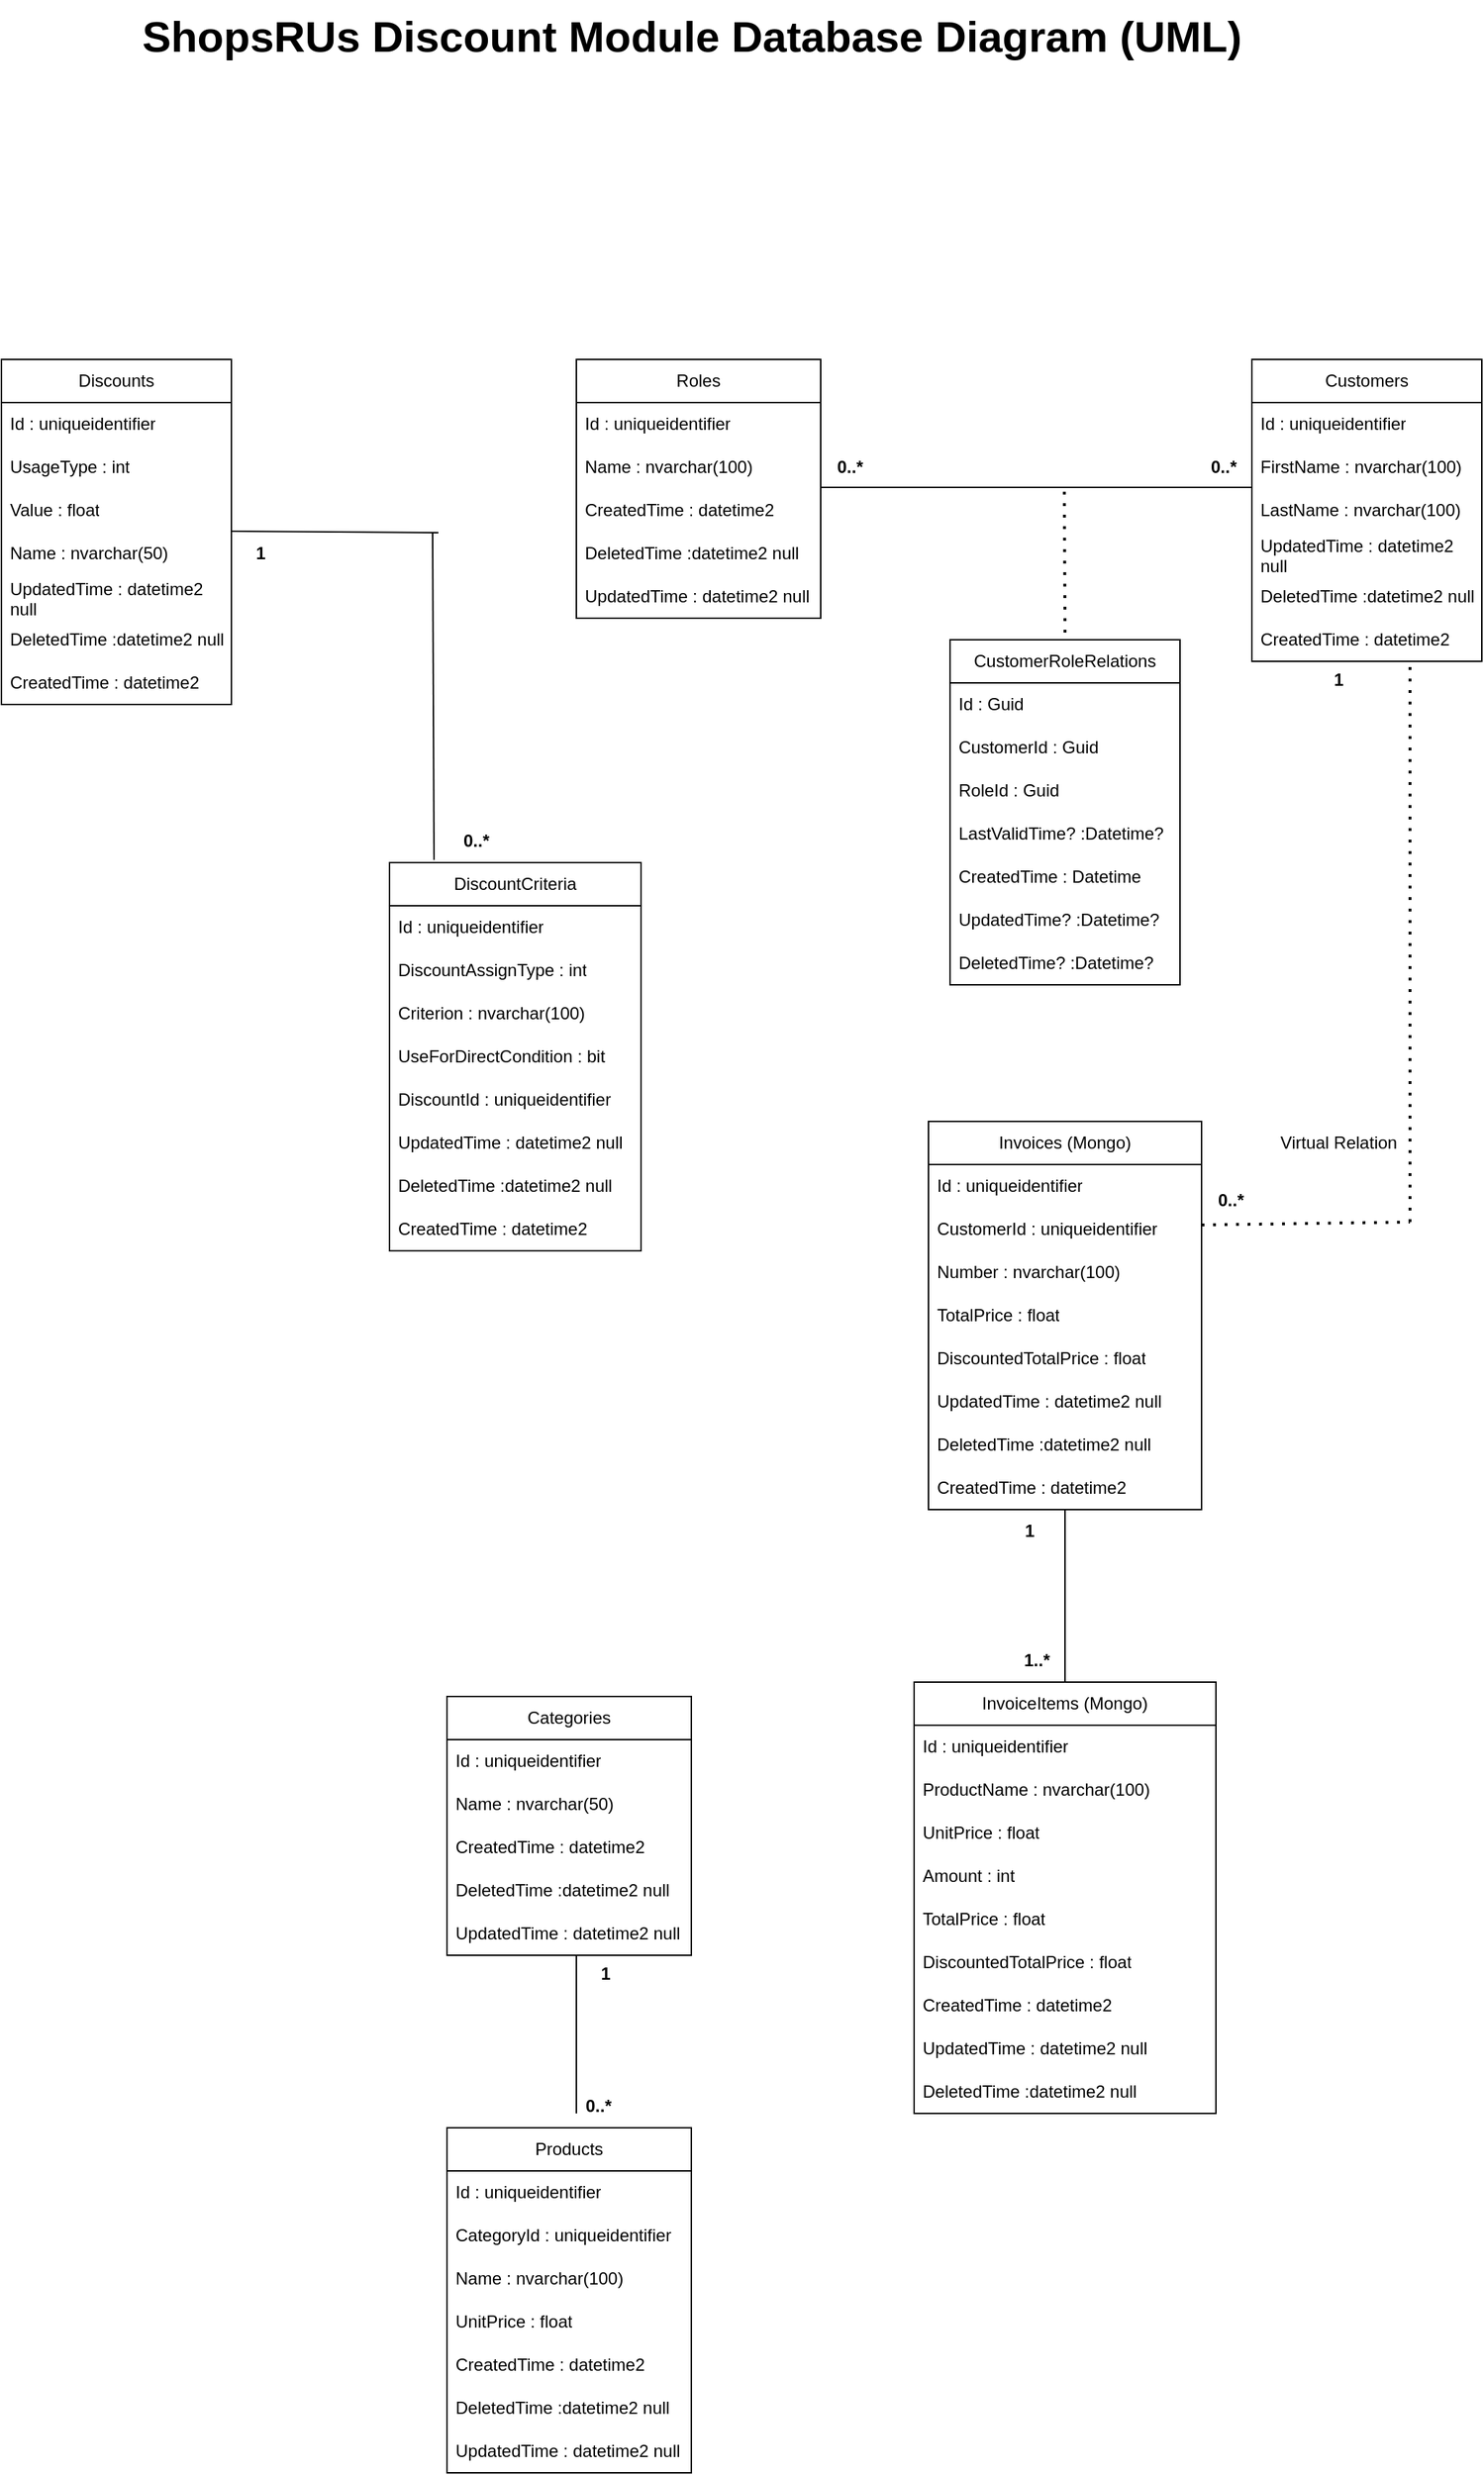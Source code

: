 <mxfile version="22.1.5" type="device">
  <diagram name="Sayfa -1" id="7qxXztBGcV34k3pvfBL3">
    <mxGraphModel dx="1434" dy="750" grid="1" gridSize="10" guides="1" tooltips="1" connect="1" arrows="1" fold="1" page="1" pageScale="1" pageWidth="827" pageHeight="1169" math="0" shadow="0">
      <root>
        <mxCell id="0" />
        <mxCell id="1" parent="0" />
        <mxCell id="mPeZ0wH-B78tG0vEsMiY-11" value="Roles" style="swimlane;fontStyle=0;childLayout=stackLayout;horizontal=1;startSize=30;horizontalStack=0;resizeParent=1;resizeParentMax=0;resizeLast=0;collapsible=1;marginBottom=0;whiteSpace=wrap;html=1;" parent="1" vertex="1">
          <mxGeometry x="470" y="290" width="170" height="180" as="geometry" />
        </mxCell>
        <mxCell id="mPeZ0wH-B78tG0vEsMiY-12" value="Id : uniqueidentifier" style="text;strokeColor=none;fillColor=none;align=left;verticalAlign=middle;spacingLeft=4;spacingRight=4;overflow=hidden;points=[[0,0.5],[1,0.5]];portConstraint=eastwest;rotatable=0;whiteSpace=wrap;html=1;" parent="mPeZ0wH-B78tG0vEsMiY-11" vertex="1">
          <mxGeometry y="30" width="170" height="30" as="geometry" />
        </mxCell>
        <mxCell id="mPeZ0wH-B78tG0vEsMiY-16" value="Name : nvarchar(100)" style="text;strokeColor=none;fillColor=none;align=left;verticalAlign=middle;spacingLeft=4;spacingRight=4;overflow=hidden;points=[[0,0.5],[1,0.5]];portConstraint=eastwest;rotatable=0;whiteSpace=wrap;html=1;" parent="mPeZ0wH-B78tG0vEsMiY-11" vertex="1">
          <mxGeometry y="60" width="170" height="30" as="geometry" />
        </mxCell>
        <mxCell id="mPeZ0wH-B78tG0vEsMiY-35" value="CreatedTime :&amp;nbsp;datetime2" style="text;strokeColor=none;fillColor=none;align=left;verticalAlign=middle;spacingLeft=4;spacingRight=4;overflow=hidden;points=[[0,0.5],[1,0.5]];portConstraint=eastwest;rotatable=0;whiteSpace=wrap;html=1;" parent="mPeZ0wH-B78tG0vEsMiY-11" vertex="1">
          <mxGeometry y="90" width="170" height="30" as="geometry" />
        </mxCell>
        <mxCell id="mPeZ0wH-B78tG0vEsMiY-37" value="DeletedTime :datetime2 null" style="text;strokeColor=none;fillColor=none;align=left;verticalAlign=middle;spacingLeft=4;spacingRight=4;overflow=hidden;points=[[0,0.5],[1,0.5]];portConstraint=eastwest;rotatable=0;whiteSpace=wrap;html=1;" parent="mPeZ0wH-B78tG0vEsMiY-11" vertex="1">
          <mxGeometry y="120" width="170" height="30" as="geometry" />
        </mxCell>
        <mxCell id="mPeZ0wH-B78tG0vEsMiY-36" value="UpdatedTime :&amp;nbsp;datetime2 null" style="text;strokeColor=none;fillColor=none;align=left;verticalAlign=middle;spacingLeft=4;spacingRight=4;overflow=hidden;points=[[0,0.5],[1,0.5]];portConstraint=eastwest;rotatable=0;whiteSpace=wrap;html=1;" parent="mPeZ0wH-B78tG0vEsMiY-11" vertex="1">
          <mxGeometry y="150" width="170" height="30" as="geometry" />
        </mxCell>
        <mxCell id="mPeZ0wH-B78tG0vEsMiY-24" value="CustomerRoleRelations" style="swimlane;fontStyle=0;childLayout=stackLayout;horizontal=1;startSize=30;horizontalStack=0;resizeParent=1;resizeParentMax=0;resizeLast=0;collapsible=1;marginBottom=0;whiteSpace=wrap;html=1;" parent="1" vertex="1">
          <mxGeometry x="730" y="485" width="160" height="240" as="geometry" />
        </mxCell>
        <mxCell id="mPeZ0wH-B78tG0vEsMiY-25" value="Id : Guid" style="text;strokeColor=none;fillColor=none;align=left;verticalAlign=middle;spacingLeft=4;spacingRight=4;overflow=hidden;points=[[0,0.5],[1,0.5]];portConstraint=eastwest;rotatable=0;whiteSpace=wrap;html=1;" parent="mPeZ0wH-B78tG0vEsMiY-24" vertex="1">
          <mxGeometry y="30" width="160" height="30" as="geometry" />
        </mxCell>
        <mxCell id="mPeZ0wH-B78tG0vEsMiY-26" value="CustomerId : Guid" style="text;strokeColor=none;fillColor=none;align=left;verticalAlign=middle;spacingLeft=4;spacingRight=4;overflow=hidden;points=[[0,0.5],[1,0.5]];portConstraint=eastwest;rotatable=0;whiteSpace=wrap;html=1;" parent="mPeZ0wH-B78tG0vEsMiY-24" vertex="1">
          <mxGeometry y="60" width="160" height="30" as="geometry" />
        </mxCell>
        <mxCell id="mPeZ0wH-B78tG0vEsMiY-30" value="RoleId : Guid" style="text;strokeColor=none;fillColor=none;align=left;verticalAlign=middle;spacingLeft=4;spacingRight=4;overflow=hidden;points=[[0,0.5],[1,0.5]];portConstraint=eastwest;rotatable=0;whiteSpace=wrap;html=1;" parent="mPeZ0wH-B78tG0vEsMiY-24" vertex="1">
          <mxGeometry y="90" width="160" height="30" as="geometry" />
        </mxCell>
        <mxCell id="mPeZ0wH-B78tG0vEsMiY-31" value="LastValidTime? :Datetime?" style="text;strokeColor=none;fillColor=none;align=left;verticalAlign=middle;spacingLeft=4;spacingRight=4;overflow=hidden;points=[[0,0.5],[1,0.5]];portConstraint=eastwest;rotatable=0;whiteSpace=wrap;html=1;" parent="mPeZ0wH-B78tG0vEsMiY-24" vertex="1">
          <mxGeometry y="120" width="160" height="30" as="geometry" />
        </mxCell>
        <mxCell id="mPeZ0wH-B78tG0vEsMiY-27" value="CreatedTime : Datetime" style="text;strokeColor=none;fillColor=none;align=left;verticalAlign=middle;spacingLeft=4;spacingRight=4;overflow=hidden;points=[[0,0.5],[1,0.5]];portConstraint=eastwest;rotatable=0;whiteSpace=wrap;html=1;" parent="mPeZ0wH-B78tG0vEsMiY-24" vertex="1">
          <mxGeometry y="150" width="160" height="30" as="geometry" />
        </mxCell>
        <mxCell id="mPeZ0wH-B78tG0vEsMiY-28" value="UpdatedTime? :Datetime?" style="text;strokeColor=none;fillColor=none;align=left;verticalAlign=middle;spacingLeft=4;spacingRight=4;overflow=hidden;points=[[0,0.5],[1,0.5]];portConstraint=eastwest;rotatable=0;whiteSpace=wrap;html=1;" parent="mPeZ0wH-B78tG0vEsMiY-24" vertex="1">
          <mxGeometry y="180" width="160" height="30" as="geometry" />
        </mxCell>
        <mxCell id="mPeZ0wH-B78tG0vEsMiY-29" value="DeletedTime? :Datetime?" style="text;strokeColor=none;fillColor=none;align=left;verticalAlign=middle;spacingLeft=4;spacingRight=4;overflow=hidden;points=[[0,0.5],[1,0.5]];portConstraint=eastwest;rotatable=0;whiteSpace=wrap;html=1;" parent="mPeZ0wH-B78tG0vEsMiY-24" vertex="1">
          <mxGeometry y="210" width="160" height="30" as="geometry" />
        </mxCell>
        <mxCell id="mPeZ0wH-B78tG0vEsMiY-56" value="Customers" style="swimlane;fontStyle=0;childLayout=stackLayout;horizontal=1;startSize=30;horizontalStack=0;resizeParent=1;resizeParentMax=0;resizeLast=0;collapsible=1;marginBottom=0;whiteSpace=wrap;html=1;" parent="1" vertex="1">
          <mxGeometry x="940" y="290" width="160" height="210" as="geometry" />
        </mxCell>
        <mxCell id="mPeZ0wH-B78tG0vEsMiY-57" value="Id : uniqueidentifier" style="text;strokeColor=none;fillColor=none;align=left;verticalAlign=middle;spacingLeft=4;spacingRight=4;overflow=hidden;points=[[0,0.5],[1,0.5]];portConstraint=eastwest;rotatable=0;whiteSpace=wrap;html=1;" parent="mPeZ0wH-B78tG0vEsMiY-56" vertex="1">
          <mxGeometry y="30" width="160" height="30" as="geometry" />
        </mxCell>
        <mxCell id="mPeZ0wH-B78tG0vEsMiY-61" value="FirstName : nvarchar(100)" style="text;strokeColor=none;fillColor=none;align=left;verticalAlign=middle;spacingLeft=4;spacingRight=4;overflow=hidden;points=[[0,0.5],[1,0.5]];portConstraint=eastwest;rotatable=0;whiteSpace=wrap;html=1;" parent="mPeZ0wH-B78tG0vEsMiY-56" vertex="1">
          <mxGeometry y="60" width="160" height="30" as="geometry" />
        </mxCell>
        <mxCell id="mPeZ0wH-B78tG0vEsMiY-68" value="LastName : nvarchar(100)" style="text;strokeColor=none;fillColor=none;align=left;verticalAlign=middle;spacingLeft=4;spacingRight=4;overflow=hidden;points=[[0,0.5],[1,0.5]];portConstraint=eastwest;rotatable=0;whiteSpace=wrap;html=1;" parent="mPeZ0wH-B78tG0vEsMiY-56" vertex="1">
          <mxGeometry y="90" width="160" height="30" as="geometry" />
        </mxCell>
        <mxCell id="mPeZ0wH-B78tG0vEsMiY-58" value="UpdatedTime :&amp;nbsp;datetime2 null" style="text;strokeColor=none;fillColor=none;align=left;verticalAlign=middle;spacingLeft=4;spacingRight=4;overflow=hidden;points=[[0,0.5],[1,0.5]];portConstraint=eastwest;rotatable=0;whiteSpace=wrap;html=1;" parent="mPeZ0wH-B78tG0vEsMiY-56" vertex="1">
          <mxGeometry y="120" width="160" height="30" as="geometry" />
        </mxCell>
        <mxCell id="mPeZ0wH-B78tG0vEsMiY-59" value="DeletedTime :datetime2 null" style="text;strokeColor=none;fillColor=none;align=left;verticalAlign=middle;spacingLeft=4;spacingRight=4;overflow=hidden;points=[[0,0.5],[1,0.5]];portConstraint=eastwest;rotatable=0;whiteSpace=wrap;html=1;" parent="mPeZ0wH-B78tG0vEsMiY-56" vertex="1">
          <mxGeometry y="150" width="160" height="30" as="geometry" />
        </mxCell>
        <mxCell id="mPeZ0wH-B78tG0vEsMiY-60" value="CreatedTime :&amp;nbsp;datetime2" style="text;strokeColor=none;fillColor=none;align=left;verticalAlign=middle;spacingLeft=4;spacingRight=4;overflow=hidden;points=[[0,0.5],[1,0.5]];portConstraint=eastwest;rotatable=0;whiteSpace=wrap;html=1;" parent="mPeZ0wH-B78tG0vEsMiY-56" vertex="1">
          <mxGeometry y="180" width="160" height="30" as="geometry" />
        </mxCell>
        <mxCell id="mPeZ0wH-B78tG0vEsMiY-74" value="Discounts" style="swimlane;fontStyle=0;childLayout=stackLayout;horizontal=1;startSize=30;horizontalStack=0;resizeParent=1;resizeParentMax=0;resizeLast=0;collapsible=1;marginBottom=0;whiteSpace=wrap;html=1;" parent="1" vertex="1">
          <mxGeometry x="70" y="290" width="160" height="240" as="geometry" />
        </mxCell>
        <mxCell id="mPeZ0wH-B78tG0vEsMiY-75" value="Id : uniqueidentifier" style="text;strokeColor=none;fillColor=none;align=left;verticalAlign=middle;spacingLeft=4;spacingRight=4;overflow=hidden;points=[[0,0.5],[1,0.5]];portConstraint=eastwest;rotatable=0;whiteSpace=wrap;html=1;" parent="mPeZ0wH-B78tG0vEsMiY-74" vertex="1">
          <mxGeometry y="30" width="160" height="30" as="geometry" />
        </mxCell>
        <mxCell id="mPeZ0wH-B78tG0vEsMiY-102" value="UsageType : int" style="text;strokeColor=none;fillColor=none;align=left;verticalAlign=middle;spacingLeft=4;spacingRight=4;overflow=hidden;points=[[0,0.5],[1,0.5]];portConstraint=eastwest;rotatable=0;whiteSpace=wrap;html=1;" parent="mPeZ0wH-B78tG0vEsMiY-74" vertex="1">
          <mxGeometry y="60" width="160" height="30" as="geometry" />
        </mxCell>
        <mxCell id="mPeZ0wH-B78tG0vEsMiY-103" value="Value :&amp;nbsp;float" style="text;strokeColor=none;fillColor=none;align=left;verticalAlign=middle;spacingLeft=4;spacingRight=4;overflow=hidden;points=[[0,0.5],[1,0.5]];portConstraint=eastwest;rotatable=0;whiteSpace=wrap;html=1;" parent="mPeZ0wH-B78tG0vEsMiY-74" vertex="1">
          <mxGeometry y="90" width="160" height="30" as="geometry" />
        </mxCell>
        <mxCell id="mPeZ0wH-B78tG0vEsMiY-79" value="Name : nvarchar(50)" style="text;strokeColor=none;fillColor=none;align=left;verticalAlign=middle;spacingLeft=4;spacingRight=4;overflow=hidden;points=[[0,0.5],[1,0.5]];portConstraint=eastwest;rotatable=0;whiteSpace=wrap;html=1;" parent="mPeZ0wH-B78tG0vEsMiY-74" vertex="1">
          <mxGeometry y="120" width="160" height="30" as="geometry" />
        </mxCell>
        <mxCell id="mPeZ0wH-B78tG0vEsMiY-76" value="UpdatedTime :&amp;nbsp;datetime2 null" style="text;strokeColor=none;fillColor=none;align=left;verticalAlign=middle;spacingLeft=4;spacingRight=4;overflow=hidden;points=[[0,0.5],[1,0.5]];portConstraint=eastwest;rotatable=0;whiteSpace=wrap;html=1;" parent="mPeZ0wH-B78tG0vEsMiY-74" vertex="1">
          <mxGeometry y="150" width="160" height="30" as="geometry" />
        </mxCell>
        <mxCell id="mPeZ0wH-B78tG0vEsMiY-77" value="DeletedTime :datetime2 null" style="text;strokeColor=none;fillColor=none;align=left;verticalAlign=middle;spacingLeft=4;spacingRight=4;overflow=hidden;points=[[0,0.5],[1,0.5]];portConstraint=eastwest;rotatable=0;whiteSpace=wrap;html=1;" parent="mPeZ0wH-B78tG0vEsMiY-74" vertex="1">
          <mxGeometry y="180" width="160" height="30" as="geometry" />
        </mxCell>
        <mxCell id="mPeZ0wH-B78tG0vEsMiY-78" value="CreatedTime :&amp;nbsp;datetime2" style="text;strokeColor=none;fillColor=none;align=left;verticalAlign=middle;spacingLeft=4;spacingRight=4;overflow=hidden;points=[[0,0.5],[1,0.5]];portConstraint=eastwest;rotatable=0;whiteSpace=wrap;html=1;" parent="mPeZ0wH-B78tG0vEsMiY-74" vertex="1">
          <mxGeometry y="210" width="160" height="30" as="geometry" />
        </mxCell>
        <mxCell id="mPeZ0wH-B78tG0vEsMiY-80" value="DiscountCriteria" style="swimlane;fontStyle=0;childLayout=stackLayout;horizontal=1;startSize=30;horizontalStack=0;resizeParent=1;resizeParentMax=0;resizeLast=0;collapsible=1;marginBottom=0;whiteSpace=wrap;html=1;" parent="1" vertex="1">
          <mxGeometry x="340" y="640" width="175" height="270" as="geometry" />
        </mxCell>
        <mxCell id="mPeZ0wH-B78tG0vEsMiY-81" value="Id : uniqueidentifier" style="text;strokeColor=none;fillColor=none;align=left;verticalAlign=middle;spacingLeft=4;spacingRight=4;overflow=hidden;points=[[0,0.5],[1,0.5]];portConstraint=eastwest;rotatable=0;whiteSpace=wrap;html=1;" parent="mPeZ0wH-B78tG0vEsMiY-80" vertex="1">
          <mxGeometry y="30" width="175" height="30" as="geometry" />
        </mxCell>
        <mxCell id="mPeZ0wH-B78tG0vEsMiY-82" value="DiscountAssignType : int" style="text;strokeColor=none;fillColor=none;align=left;verticalAlign=middle;spacingLeft=4;spacingRight=4;overflow=hidden;points=[[0,0.5],[1,0.5]];portConstraint=eastwest;rotatable=0;whiteSpace=wrap;html=1;" parent="mPeZ0wH-B78tG0vEsMiY-80" vertex="1">
          <mxGeometry y="60" width="175" height="30" as="geometry" />
        </mxCell>
        <mxCell id="b0OQOyRQU0oItdlXotpa-2" value="Criterion : nvarchar(100)" style="text;strokeColor=none;fillColor=none;align=left;verticalAlign=middle;spacingLeft=4;spacingRight=4;overflow=hidden;points=[[0,0.5],[1,0.5]];portConstraint=eastwest;rotatable=0;whiteSpace=wrap;html=1;" parent="mPeZ0wH-B78tG0vEsMiY-80" vertex="1">
          <mxGeometry y="90" width="175" height="30" as="geometry" />
        </mxCell>
        <mxCell id="akBW7B4rELyCxeh8vsKm-1" value="UseForDirectCondition : bit" style="text;strokeColor=none;fillColor=none;align=left;verticalAlign=middle;spacingLeft=4;spacingRight=4;overflow=hidden;points=[[0,0.5],[1,0.5]];portConstraint=eastwest;rotatable=0;whiteSpace=wrap;html=1;" vertex="1" parent="mPeZ0wH-B78tG0vEsMiY-80">
          <mxGeometry y="120" width="175" height="30" as="geometry" />
        </mxCell>
        <mxCell id="mPeZ0wH-B78tG0vEsMiY-86" value="DiscountId : uniqueidentifier" style="text;strokeColor=none;fillColor=none;align=left;verticalAlign=middle;spacingLeft=4;spacingRight=4;overflow=hidden;points=[[0,0.5],[1,0.5]];portConstraint=eastwest;rotatable=0;whiteSpace=wrap;html=1;" parent="mPeZ0wH-B78tG0vEsMiY-80" vertex="1">
          <mxGeometry y="150" width="175" height="30" as="geometry" />
        </mxCell>
        <mxCell id="mPeZ0wH-B78tG0vEsMiY-83" value="UpdatedTime :&amp;nbsp;datetime2 null" style="text;strokeColor=none;fillColor=none;align=left;verticalAlign=middle;spacingLeft=4;spacingRight=4;overflow=hidden;points=[[0,0.5],[1,0.5]];portConstraint=eastwest;rotatable=0;whiteSpace=wrap;html=1;" parent="mPeZ0wH-B78tG0vEsMiY-80" vertex="1">
          <mxGeometry y="180" width="175" height="30" as="geometry" />
        </mxCell>
        <mxCell id="mPeZ0wH-B78tG0vEsMiY-84" value="DeletedTime :datetime2 null" style="text;strokeColor=none;fillColor=none;align=left;verticalAlign=middle;spacingLeft=4;spacingRight=4;overflow=hidden;points=[[0,0.5],[1,0.5]];portConstraint=eastwest;rotatable=0;whiteSpace=wrap;html=1;" parent="mPeZ0wH-B78tG0vEsMiY-80" vertex="1">
          <mxGeometry y="210" width="175" height="30" as="geometry" />
        </mxCell>
        <mxCell id="mPeZ0wH-B78tG0vEsMiY-85" value="CreatedTime :&amp;nbsp;datetime2" style="text;strokeColor=none;fillColor=none;align=left;verticalAlign=middle;spacingLeft=4;spacingRight=4;overflow=hidden;points=[[0,0.5],[1,0.5]];portConstraint=eastwest;rotatable=0;whiteSpace=wrap;html=1;" parent="mPeZ0wH-B78tG0vEsMiY-80" vertex="1">
          <mxGeometry y="240" width="175" height="30" as="geometry" />
        </mxCell>
        <mxCell id="mPeZ0wH-B78tG0vEsMiY-93" value="" style="endArrow=none;html=1;rounded=0;exitX=1.013;exitY=0.1;exitDx=0;exitDy=0;exitPerimeter=0;entryX=0;entryY=-0.033;entryDx=0;entryDy=0;entryPerimeter=0;" parent="1" target="mPeZ0wH-B78tG0vEsMiY-68" edge="1">
          <mxGeometry width="50" height="50" relative="1" as="geometry">
            <mxPoint x="640" y="379" as="sourcePoint" />
            <mxPoint x="930" y="379" as="targetPoint" />
          </mxGeometry>
        </mxCell>
        <mxCell id="mPeZ0wH-B78tG0vEsMiY-94" value="&lt;b&gt;0..*&lt;/b&gt;" style="text;html=1;align=center;verticalAlign=middle;resizable=0;points=[];autosize=1;strokeColor=none;fillColor=none;" parent="1" vertex="1">
          <mxGeometry x="640" y="350" width="40" height="30" as="geometry" />
        </mxCell>
        <mxCell id="mPeZ0wH-B78tG0vEsMiY-95" value="&lt;b&gt;0..*&lt;/b&gt;" style="text;html=1;align=center;verticalAlign=middle;resizable=0;points=[];autosize=1;strokeColor=none;fillColor=none;" parent="1" vertex="1">
          <mxGeometry x="900" y="350" width="40" height="30" as="geometry" />
        </mxCell>
        <mxCell id="mPeZ0wH-B78tG0vEsMiY-96" value="" style="endArrow=none;dashed=1;html=1;dashPattern=1 3;strokeWidth=2;rounded=0;" parent="1" edge="1">
          <mxGeometry width="50" height="50" relative="1" as="geometry">
            <mxPoint x="810" y="480" as="sourcePoint" />
            <mxPoint x="809.5" y="380" as="targetPoint" />
          </mxGeometry>
        </mxCell>
        <mxCell id="mPeZ0wH-B78tG0vEsMiY-104" value="Invoices (Mongo)" style="swimlane;fontStyle=0;childLayout=stackLayout;horizontal=1;startSize=30;horizontalStack=0;resizeParent=1;resizeParentMax=0;resizeLast=0;collapsible=1;marginBottom=0;whiteSpace=wrap;html=1;" parent="1" vertex="1">
          <mxGeometry x="715" y="820" width="190" height="270" as="geometry">
            <mxRectangle x="730" y="800" width="80" height="30" as="alternateBounds" />
          </mxGeometry>
        </mxCell>
        <mxCell id="mPeZ0wH-B78tG0vEsMiY-105" value="Id : uniqueidentifier" style="text;strokeColor=none;fillColor=none;align=left;verticalAlign=middle;spacingLeft=4;spacingRight=4;overflow=hidden;points=[[0,0.5],[1,0.5]];portConstraint=eastwest;rotatable=0;whiteSpace=wrap;html=1;" parent="mPeZ0wH-B78tG0vEsMiY-104" vertex="1">
          <mxGeometry y="30" width="190" height="30" as="geometry" />
        </mxCell>
        <mxCell id="mPeZ0wH-B78tG0vEsMiY-132" value="CustomerId : uniqueidentifier" style="text;strokeColor=none;fillColor=none;align=left;verticalAlign=middle;spacingLeft=4;spacingRight=4;overflow=hidden;points=[[0,0.5],[1,0.5]];portConstraint=eastwest;rotatable=0;whiteSpace=wrap;html=1;" parent="mPeZ0wH-B78tG0vEsMiY-104" vertex="1">
          <mxGeometry y="60" width="190" height="30" as="geometry" />
        </mxCell>
        <mxCell id="mPeZ0wH-B78tG0vEsMiY-109" value="Number : nvarchar(100)" style="text;strokeColor=none;fillColor=none;align=left;verticalAlign=middle;spacingLeft=4;spacingRight=4;overflow=hidden;points=[[0,0.5],[1,0.5]];portConstraint=eastwest;rotatable=0;whiteSpace=wrap;html=1;" parent="mPeZ0wH-B78tG0vEsMiY-104" vertex="1">
          <mxGeometry y="90" width="190" height="30" as="geometry" />
        </mxCell>
        <mxCell id="mPeZ0wH-B78tG0vEsMiY-131" value="TotalPrice : float" style="text;strokeColor=none;fillColor=none;align=left;verticalAlign=middle;spacingLeft=4;spacingRight=4;overflow=hidden;points=[[0,0.5],[1,0.5]];portConstraint=eastwest;rotatable=0;whiteSpace=wrap;html=1;" parent="mPeZ0wH-B78tG0vEsMiY-104" vertex="1">
          <mxGeometry y="120" width="190" height="30" as="geometry" />
        </mxCell>
        <mxCell id="dQL5JjZ9rzFfmTMbqehh-1" value="DiscountedTotalPrice : float" style="text;strokeColor=none;fillColor=none;align=left;verticalAlign=middle;spacingLeft=4;spacingRight=4;overflow=hidden;points=[[0,0.5],[1,0.5]];portConstraint=eastwest;rotatable=0;whiteSpace=wrap;html=1;" parent="mPeZ0wH-B78tG0vEsMiY-104" vertex="1">
          <mxGeometry y="150" width="190" height="30" as="geometry" />
        </mxCell>
        <mxCell id="mPeZ0wH-B78tG0vEsMiY-106" value="UpdatedTime :&amp;nbsp;datetime2 null" style="text;strokeColor=none;fillColor=none;align=left;verticalAlign=middle;spacingLeft=4;spacingRight=4;overflow=hidden;points=[[0,0.5],[1,0.5]];portConstraint=eastwest;rotatable=0;whiteSpace=wrap;html=1;" parent="mPeZ0wH-B78tG0vEsMiY-104" vertex="1">
          <mxGeometry y="180" width="190" height="30" as="geometry" />
        </mxCell>
        <mxCell id="mPeZ0wH-B78tG0vEsMiY-107" value="DeletedTime :datetime2 null" style="text;strokeColor=none;fillColor=none;align=left;verticalAlign=middle;spacingLeft=4;spacingRight=4;overflow=hidden;points=[[0,0.5],[1,0.5]];portConstraint=eastwest;rotatable=0;whiteSpace=wrap;html=1;" parent="mPeZ0wH-B78tG0vEsMiY-104" vertex="1">
          <mxGeometry y="210" width="190" height="30" as="geometry" />
        </mxCell>
        <mxCell id="mPeZ0wH-B78tG0vEsMiY-108" value="CreatedTime :&amp;nbsp;datetime2" style="text;strokeColor=none;fillColor=none;align=left;verticalAlign=middle;spacingLeft=4;spacingRight=4;overflow=hidden;points=[[0,0.5],[1,0.5]];portConstraint=eastwest;rotatable=0;whiteSpace=wrap;html=1;" parent="mPeZ0wH-B78tG0vEsMiY-104" vertex="1">
          <mxGeometry y="240" width="190" height="30" as="geometry" />
        </mxCell>
        <mxCell id="mPeZ0wH-B78tG0vEsMiY-110" value="InvoiceItems (Mongo)" style="swimlane;fontStyle=0;childLayout=stackLayout;horizontal=1;startSize=30;horizontalStack=0;resizeParent=1;resizeParentMax=0;resizeLast=0;collapsible=1;marginBottom=0;whiteSpace=wrap;html=1;" parent="1" vertex="1">
          <mxGeometry x="705" y="1210" width="210" height="300" as="geometry">
            <mxRectangle x="705" y="1210" width="110" height="30" as="alternateBounds" />
          </mxGeometry>
        </mxCell>
        <mxCell id="mPeZ0wH-B78tG0vEsMiY-111" value="Id : uniqueidentifier" style="text;strokeColor=none;fillColor=none;align=left;verticalAlign=middle;spacingLeft=4;spacingRight=4;overflow=hidden;points=[[0,0.5],[1,0.5]];portConstraint=eastwest;rotatable=0;whiteSpace=wrap;html=1;" parent="mPeZ0wH-B78tG0vEsMiY-110" vertex="1">
          <mxGeometry y="30" width="210" height="30" as="geometry" />
        </mxCell>
        <mxCell id="mPeZ0wH-B78tG0vEsMiY-163" value="ProductName : nvarchar(100)" style="text;strokeColor=none;fillColor=none;align=left;verticalAlign=middle;spacingLeft=4;spacingRight=4;overflow=hidden;points=[[0,0.5],[1,0.5]];portConstraint=eastwest;rotatable=0;whiteSpace=wrap;html=1;" parent="mPeZ0wH-B78tG0vEsMiY-110" vertex="1">
          <mxGeometry y="60" width="210" height="30" as="geometry" />
        </mxCell>
        <mxCell id="mPeZ0wH-B78tG0vEsMiY-113" value="UnitPrice : float" style="text;strokeColor=none;fillColor=none;align=left;verticalAlign=middle;spacingLeft=4;spacingRight=4;overflow=hidden;points=[[0,0.5],[1,0.5]];portConstraint=eastwest;rotatable=0;whiteSpace=wrap;html=1;" parent="mPeZ0wH-B78tG0vEsMiY-110" vertex="1">
          <mxGeometry y="90" width="210" height="30" as="geometry" />
        </mxCell>
        <mxCell id="mPeZ0wH-B78tG0vEsMiY-117" value="Amount : int" style="text;strokeColor=none;fillColor=none;align=left;verticalAlign=middle;spacingLeft=4;spacingRight=4;overflow=hidden;points=[[0,0.5],[1,0.5]];portConstraint=eastwest;rotatable=0;whiteSpace=wrap;html=1;" parent="mPeZ0wH-B78tG0vEsMiY-110" vertex="1">
          <mxGeometry y="120" width="210" height="30" as="geometry" />
        </mxCell>
        <mxCell id="mPeZ0wH-B78tG0vEsMiY-162" value="TotalPrice : float" style="text;strokeColor=none;fillColor=none;align=left;verticalAlign=middle;spacingLeft=4;spacingRight=4;overflow=hidden;points=[[0,0.5],[1,0.5]];portConstraint=eastwest;rotatable=0;whiteSpace=wrap;html=1;" parent="mPeZ0wH-B78tG0vEsMiY-110" vertex="1">
          <mxGeometry y="150" width="210" height="30" as="geometry" />
        </mxCell>
        <mxCell id="dQL5JjZ9rzFfmTMbqehh-2" value="DiscountedTotalPrice : float" style="text;strokeColor=none;fillColor=none;align=left;verticalAlign=middle;spacingLeft=4;spacingRight=4;overflow=hidden;points=[[0,0.5],[1,0.5]];portConstraint=eastwest;rotatable=0;whiteSpace=wrap;html=1;" parent="mPeZ0wH-B78tG0vEsMiY-110" vertex="1">
          <mxGeometry y="180" width="210" height="30" as="geometry" />
        </mxCell>
        <mxCell id="mPeZ0wH-B78tG0vEsMiY-115" value="CreatedTime :&amp;nbsp;datetime2" style="text;strokeColor=none;fillColor=none;align=left;verticalAlign=middle;spacingLeft=4;spacingRight=4;overflow=hidden;points=[[0,0.5],[1,0.5]];portConstraint=eastwest;rotatable=0;whiteSpace=wrap;html=1;" parent="mPeZ0wH-B78tG0vEsMiY-110" vertex="1">
          <mxGeometry y="210" width="210" height="30" as="geometry" />
        </mxCell>
        <mxCell id="mPeZ0wH-B78tG0vEsMiY-116" value="UpdatedTime :&amp;nbsp;datetime2 null" style="text;strokeColor=none;fillColor=none;align=left;verticalAlign=middle;spacingLeft=4;spacingRight=4;overflow=hidden;points=[[0,0.5],[1,0.5]];portConstraint=eastwest;rotatable=0;whiteSpace=wrap;html=1;" parent="mPeZ0wH-B78tG0vEsMiY-110" vertex="1">
          <mxGeometry y="240" width="210" height="30" as="geometry" />
        </mxCell>
        <mxCell id="mPeZ0wH-B78tG0vEsMiY-114" value="DeletedTime :datetime2 null" style="text;strokeColor=none;fillColor=none;align=left;verticalAlign=middle;spacingLeft=4;spacingRight=4;overflow=hidden;points=[[0,0.5],[1,0.5]];portConstraint=eastwest;rotatable=0;whiteSpace=wrap;html=1;" parent="mPeZ0wH-B78tG0vEsMiY-110" vertex="1">
          <mxGeometry y="270" width="210" height="30" as="geometry" />
        </mxCell>
        <mxCell id="mPeZ0wH-B78tG0vEsMiY-135" value="&lt;b&gt;1&lt;/b&gt;" style="text;html=1;align=center;verticalAlign=middle;resizable=0;points=[];autosize=1;strokeColor=none;fillColor=none;" parent="1" vertex="1">
          <mxGeometry x="985" y="498" width="30" height="30" as="geometry" />
        </mxCell>
        <mxCell id="mPeZ0wH-B78tG0vEsMiY-136" value="&lt;b&gt;0..*&lt;/b&gt;" style="text;html=1;align=center;verticalAlign=middle;resizable=0;points=[];autosize=1;strokeColor=none;fillColor=none;" parent="1" vertex="1">
          <mxGeometry x="905" y="860" width="40" height="30" as="geometry" />
        </mxCell>
        <mxCell id="mPeZ0wH-B78tG0vEsMiY-137" value="" style="endArrow=none;html=1;rounded=0;exitX=0.5;exitY=0;exitDx=0;exitDy=0;" parent="1" source="mPeZ0wH-B78tG0vEsMiY-110" edge="1">
          <mxGeometry width="50" height="50" relative="1" as="geometry">
            <mxPoint x="760" y="1110" as="sourcePoint" />
            <mxPoint x="810" y="1090" as="targetPoint" />
          </mxGeometry>
        </mxCell>
        <mxCell id="mPeZ0wH-B78tG0vEsMiY-138" value="&lt;b&gt;1&lt;/b&gt;" style="text;html=1;align=center;verticalAlign=middle;resizable=0;points=[];autosize=1;strokeColor=none;fillColor=none;" parent="1" vertex="1">
          <mxGeometry x="770" y="1090" width="30" height="30" as="geometry" />
        </mxCell>
        <mxCell id="mPeZ0wH-B78tG0vEsMiY-139" value="&lt;b&gt;1..*&lt;/b&gt;" style="text;html=1;align=center;verticalAlign=middle;resizable=0;points=[];autosize=1;strokeColor=none;fillColor=none;" parent="1" vertex="1">
          <mxGeometry x="770" y="1180" width="40" height="30" as="geometry" />
        </mxCell>
        <mxCell id="mPeZ0wH-B78tG0vEsMiY-140" value="Categories" style="swimlane;fontStyle=0;childLayout=stackLayout;horizontal=1;startSize=30;horizontalStack=0;resizeParent=1;resizeParentMax=0;resizeLast=0;collapsible=1;marginBottom=0;whiteSpace=wrap;html=1;" parent="1" vertex="1">
          <mxGeometry x="380" y="1220" width="170" height="180" as="geometry" />
        </mxCell>
        <mxCell id="mPeZ0wH-B78tG0vEsMiY-141" value="Id : uniqueidentifier" style="text;strokeColor=none;fillColor=none;align=left;verticalAlign=middle;spacingLeft=4;spacingRight=4;overflow=hidden;points=[[0,0.5],[1,0.5]];portConstraint=eastwest;rotatable=0;whiteSpace=wrap;html=1;" parent="mPeZ0wH-B78tG0vEsMiY-140" vertex="1">
          <mxGeometry y="30" width="170" height="30" as="geometry" />
        </mxCell>
        <mxCell id="mPeZ0wH-B78tG0vEsMiY-142" value="Name : nvarchar(50)" style="text;strokeColor=none;fillColor=none;align=left;verticalAlign=middle;spacingLeft=4;spacingRight=4;overflow=hidden;points=[[0,0.5],[1,0.5]];portConstraint=eastwest;rotatable=0;whiteSpace=wrap;html=1;" parent="mPeZ0wH-B78tG0vEsMiY-140" vertex="1">
          <mxGeometry y="60" width="170" height="30" as="geometry" />
        </mxCell>
        <mxCell id="mPeZ0wH-B78tG0vEsMiY-143" value="CreatedTime :&amp;nbsp;datetime2" style="text;strokeColor=none;fillColor=none;align=left;verticalAlign=middle;spacingLeft=4;spacingRight=4;overflow=hidden;points=[[0,0.5],[1,0.5]];portConstraint=eastwest;rotatable=0;whiteSpace=wrap;html=1;" parent="mPeZ0wH-B78tG0vEsMiY-140" vertex="1">
          <mxGeometry y="90" width="170" height="30" as="geometry" />
        </mxCell>
        <mxCell id="mPeZ0wH-B78tG0vEsMiY-144" value="DeletedTime :datetime2 null" style="text;strokeColor=none;fillColor=none;align=left;verticalAlign=middle;spacingLeft=4;spacingRight=4;overflow=hidden;points=[[0,0.5],[1,0.5]];portConstraint=eastwest;rotatable=0;whiteSpace=wrap;html=1;" parent="mPeZ0wH-B78tG0vEsMiY-140" vertex="1">
          <mxGeometry y="120" width="170" height="30" as="geometry" />
        </mxCell>
        <mxCell id="mPeZ0wH-B78tG0vEsMiY-145" value="UpdatedTime :&amp;nbsp;datetime2 null" style="text;strokeColor=none;fillColor=none;align=left;verticalAlign=middle;spacingLeft=4;spacingRight=4;overflow=hidden;points=[[0,0.5],[1,0.5]];portConstraint=eastwest;rotatable=0;whiteSpace=wrap;html=1;" parent="mPeZ0wH-B78tG0vEsMiY-140" vertex="1">
          <mxGeometry y="150" width="170" height="30" as="geometry" />
        </mxCell>
        <mxCell id="mPeZ0wH-B78tG0vEsMiY-151" value="Products" style="swimlane;fontStyle=0;childLayout=stackLayout;horizontal=1;startSize=30;horizontalStack=0;resizeParent=1;resizeParentMax=0;resizeLast=0;collapsible=1;marginBottom=0;whiteSpace=wrap;html=1;" parent="1" vertex="1">
          <mxGeometry x="380" y="1520" width="170" height="240" as="geometry" />
        </mxCell>
        <mxCell id="mPeZ0wH-B78tG0vEsMiY-152" value="Id : uniqueidentifier" style="text;strokeColor=none;fillColor=none;align=left;verticalAlign=middle;spacingLeft=4;spacingRight=4;overflow=hidden;points=[[0,0.5],[1,0.5]];portConstraint=eastwest;rotatable=0;whiteSpace=wrap;html=1;" parent="mPeZ0wH-B78tG0vEsMiY-151" vertex="1">
          <mxGeometry y="30" width="170" height="30" as="geometry" />
        </mxCell>
        <mxCell id="mPeZ0wH-B78tG0vEsMiY-161" value="CategoryId : uniqueidentifier" style="text;strokeColor=none;fillColor=none;align=left;verticalAlign=middle;spacingLeft=4;spacingRight=4;overflow=hidden;points=[[0,0.5],[1,0.5]];portConstraint=eastwest;rotatable=0;whiteSpace=wrap;html=1;" parent="mPeZ0wH-B78tG0vEsMiY-151" vertex="1">
          <mxGeometry y="60" width="170" height="30" as="geometry" />
        </mxCell>
        <mxCell id="mPeZ0wH-B78tG0vEsMiY-153" value="Name : nvarchar(100)" style="text;strokeColor=none;fillColor=none;align=left;verticalAlign=middle;spacingLeft=4;spacingRight=4;overflow=hidden;points=[[0,0.5],[1,0.5]];portConstraint=eastwest;rotatable=0;whiteSpace=wrap;html=1;" parent="mPeZ0wH-B78tG0vEsMiY-151" vertex="1">
          <mxGeometry y="90" width="170" height="30" as="geometry" />
        </mxCell>
        <mxCell id="u1Gv_IOUw--7YCsr2IwY-1" value="UnitPrice : float" style="text;strokeColor=none;fillColor=none;align=left;verticalAlign=middle;spacingLeft=4;spacingRight=4;overflow=hidden;points=[[0,0.5],[1,0.5]];portConstraint=eastwest;rotatable=0;whiteSpace=wrap;html=1;" parent="mPeZ0wH-B78tG0vEsMiY-151" vertex="1">
          <mxGeometry y="120" width="170" height="30" as="geometry" />
        </mxCell>
        <mxCell id="mPeZ0wH-B78tG0vEsMiY-154" value="CreatedTime :&amp;nbsp;datetime2" style="text;strokeColor=none;fillColor=none;align=left;verticalAlign=middle;spacingLeft=4;spacingRight=4;overflow=hidden;points=[[0,0.5],[1,0.5]];portConstraint=eastwest;rotatable=0;whiteSpace=wrap;html=1;" parent="mPeZ0wH-B78tG0vEsMiY-151" vertex="1">
          <mxGeometry y="150" width="170" height="30" as="geometry" />
        </mxCell>
        <mxCell id="mPeZ0wH-B78tG0vEsMiY-155" value="DeletedTime :datetime2 null" style="text;strokeColor=none;fillColor=none;align=left;verticalAlign=middle;spacingLeft=4;spacingRight=4;overflow=hidden;points=[[0,0.5],[1,0.5]];portConstraint=eastwest;rotatable=0;whiteSpace=wrap;html=1;" parent="mPeZ0wH-B78tG0vEsMiY-151" vertex="1">
          <mxGeometry y="180" width="170" height="30" as="geometry" />
        </mxCell>
        <mxCell id="mPeZ0wH-B78tG0vEsMiY-156" value="UpdatedTime :&amp;nbsp;datetime2 null" style="text;strokeColor=none;fillColor=none;align=left;verticalAlign=middle;spacingLeft=4;spacingRight=4;overflow=hidden;points=[[0,0.5],[1,0.5]];portConstraint=eastwest;rotatable=0;whiteSpace=wrap;html=1;" parent="mPeZ0wH-B78tG0vEsMiY-151" vertex="1">
          <mxGeometry y="210" width="170" height="30" as="geometry" />
        </mxCell>
        <mxCell id="mPeZ0wH-B78tG0vEsMiY-157" value="" style="endArrow=none;html=1;rounded=0;" parent="1" edge="1">
          <mxGeometry width="50" height="50" relative="1" as="geometry">
            <mxPoint x="470" y="1510" as="sourcePoint" />
            <mxPoint x="470" y="1400" as="targetPoint" />
          </mxGeometry>
        </mxCell>
        <mxCell id="mPeZ0wH-B78tG0vEsMiY-158" value="&lt;b&gt;1&lt;/b&gt;" style="text;html=1;align=center;verticalAlign=middle;resizable=0;points=[];autosize=1;strokeColor=none;fillColor=none;" parent="1" vertex="1">
          <mxGeometry x="475" y="1398" width="30" height="30" as="geometry" />
        </mxCell>
        <mxCell id="mPeZ0wH-B78tG0vEsMiY-159" value="&lt;b&gt;0..*&lt;/b&gt;" style="text;html=1;align=center;verticalAlign=middle;resizable=0;points=[];autosize=1;strokeColor=none;fillColor=none;" parent="1" vertex="1">
          <mxGeometry x="465" y="1490" width="40" height="30" as="geometry" />
        </mxCell>
        <mxCell id="mPeZ0wH-B78tG0vEsMiY-164" value="&lt;b&gt;&lt;font style=&quot;font-size: 30px;&quot;&gt;ShopsRUs Discount Module Database Diagram (UML)&lt;/font&gt;&lt;/b&gt;" style="text;html=1;align=center;verticalAlign=middle;resizable=0;points=[];autosize=1;strokeColor=none;fillColor=none;" parent="1" vertex="1">
          <mxGeometry x="155" y="40" width="790" height="50" as="geometry" />
        </mxCell>
        <mxCell id="dbuuZWye5G4ouxF62vtC-1" value="" style="endArrow=none;dashed=1;html=1;dashPattern=1 3;strokeWidth=2;rounded=0;" parent="1" edge="1">
          <mxGeometry width="50" height="50" relative="1" as="geometry">
            <mxPoint x="1050" y="890" as="sourcePoint" />
            <mxPoint x="1050" y="500" as="targetPoint" />
          </mxGeometry>
        </mxCell>
        <mxCell id="dbuuZWye5G4ouxF62vtC-2" value="" style="endArrow=none;dashed=1;html=1;dashPattern=1 3;strokeWidth=2;rounded=0;exitX=0;exitY=1.067;exitDx=0;exitDy=0;exitPerimeter=0;" parent="1" source="mPeZ0wH-B78tG0vEsMiY-136" edge="1">
          <mxGeometry width="50" height="50" relative="1" as="geometry">
            <mxPoint x="1000" y="940" as="sourcePoint" />
            <mxPoint x="1050" y="890" as="targetPoint" />
          </mxGeometry>
        </mxCell>
        <mxCell id="dbuuZWye5G4ouxF62vtC-3" value="Virtual Relation" style="text;html=1;align=center;verticalAlign=middle;resizable=0;points=[];autosize=1;strokeColor=none;fillColor=none;" parent="1" vertex="1">
          <mxGeometry x="950" y="820" width="100" height="30" as="geometry" />
        </mxCell>
        <mxCell id="b0OQOyRQU0oItdlXotpa-3" value="" style="endArrow=none;html=1;rounded=0;entryX=-0.037;entryY=0.7;entryDx=0;entryDy=0;entryPerimeter=0;" parent="1" edge="1">
          <mxGeometry width="50" height="50" relative="1" as="geometry">
            <mxPoint x="230" y="409.5" as="sourcePoint" />
            <mxPoint x="374" y="410.5" as="targetPoint" />
          </mxGeometry>
        </mxCell>
        <mxCell id="b0OQOyRQU0oItdlXotpa-4" value="" style="endArrow=none;html=1;rounded=0;exitX=0.177;exitY=-0.007;exitDx=0;exitDy=0;exitPerimeter=0;" parent="1" source="mPeZ0wH-B78tG0vEsMiY-80" edge="1">
          <mxGeometry width="50" height="50" relative="1" as="geometry">
            <mxPoint x="240" y="419.5" as="sourcePoint" />
            <mxPoint x="370" y="410" as="targetPoint" />
          </mxGeometry>
        </mxCell>
        <mxCell id="b0OQOyRQU0oItdlXotpa-5" value="&lt;b&gt;0..*&lt;/b&gt;" style="text;html=1;align=center;verticalAlign=middle;resizable=0;points=[];autosize=1;strokeColor=none;fillColor=none;" parent="1" vertex="1">
          <mxGeometry x="380" y="610" width="40" height="30" as="geometry" />
        </mxCell>
        <mxCell id="b0OQOyRQU0oItdlXotpa-6" value="&lt;b&gt;1&lt;/b&gt;" style="text;html=1;align=center;verticalAlign=middle;resizable=0;points=[];autosize=1;strokeColor=none;fillColor=none;" parent="1" vertex="1">
          <mxGeometry x="235" y="410" width="30" height="30" as="geometry" />
        </mxCell>
      </root>
    </mxGraphModel>
  </diagram>
</mxfile>
